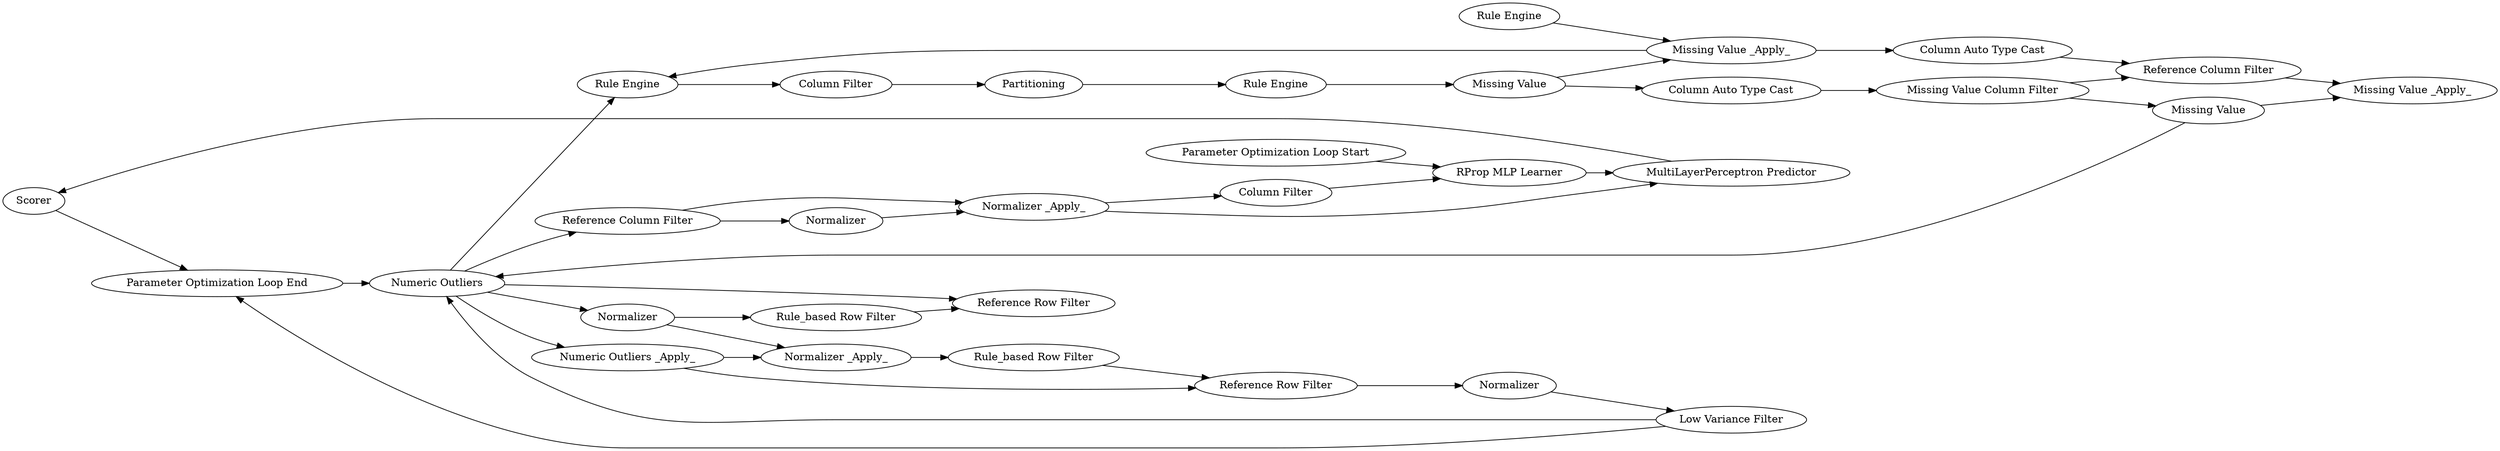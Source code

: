 digraph {
	65 -> 76
	75 -> 59
	66 -> 85
	84 -> 53
	56 -> 61
	784 -> 786
	82 -> 66
	23 -> 26
	780 -> 786
	63 -> 64
	64 -> 23
	53 -> 76
	66 -> 780
	55 -> 56
	53 -> 66
	66 -> 785
	59 -> 61
	77 -> 78
	78 -> 80
	81 -> 72
	81 -> 82
	85 -> 56
	780 -> 778
	76 -> 66
	72 -> 73
	66 -> 774
	786 -> 84
	774 -> 778
	26 -> 24
	24 -> 77
	778 -> 784
	85 -> 55
	56 -> 60
	61 -> 65
	83 -> 72
	66 -> 23
	78 -> 64
	82 -> 73
	80 -> 81
	775 -> 785
	774 -> 775
	64 -> 83
	60 -> 59
	784 [label="Rule_based Row Filter"]
	55 [label=Normalizer]
	774 [label=Normalizer]
	26 [label="Column Filter"]
	78 [label="Missing Value"]
	24 [label=Partitioning]
	64 [label="Missing Value _Apply_"]
	84 [label=Normalizer]
	778 [label="Normalizer _Apply_"]
	56 [label="Normalizer _Apply_"]
	775 [label="Rule_based Row Filter"]
	85 [label="Reference Column Filter"]
	59 [label="RProp MLP Learner"]
	75 [label="Parameter Optimization Loop Start"]
	785 [label="Reference Row Filter"]
	53 [label="Low Variance Filter"]
	72 [label="Reference Column Filter"]
	23 [label="Rule Engine"]
	63 [label="Rule Engine"]
	77 [label="Rule Engine"]
	76 [label="Parameter Optimization Loop End"]
	61 [label="MultiLayerPerceptron Predictor"]
	83 [label="Column Auto Type Cast"]
	60 [label="Column Filter"]
	81 [label="Missing Value Column Filter"]
	66 [label="Numeric Outliers"]
	82 [label="Missing Value"]
	65 [label=Scorer]
	80 [label="Column Auto Type Cast"]
	73 [label="Missing Value _Apply_"]
	786 [label="Reference Row Filter"]
	780 [label="Numeric Outliers _Apply_"]
	rankdir=LR
}
